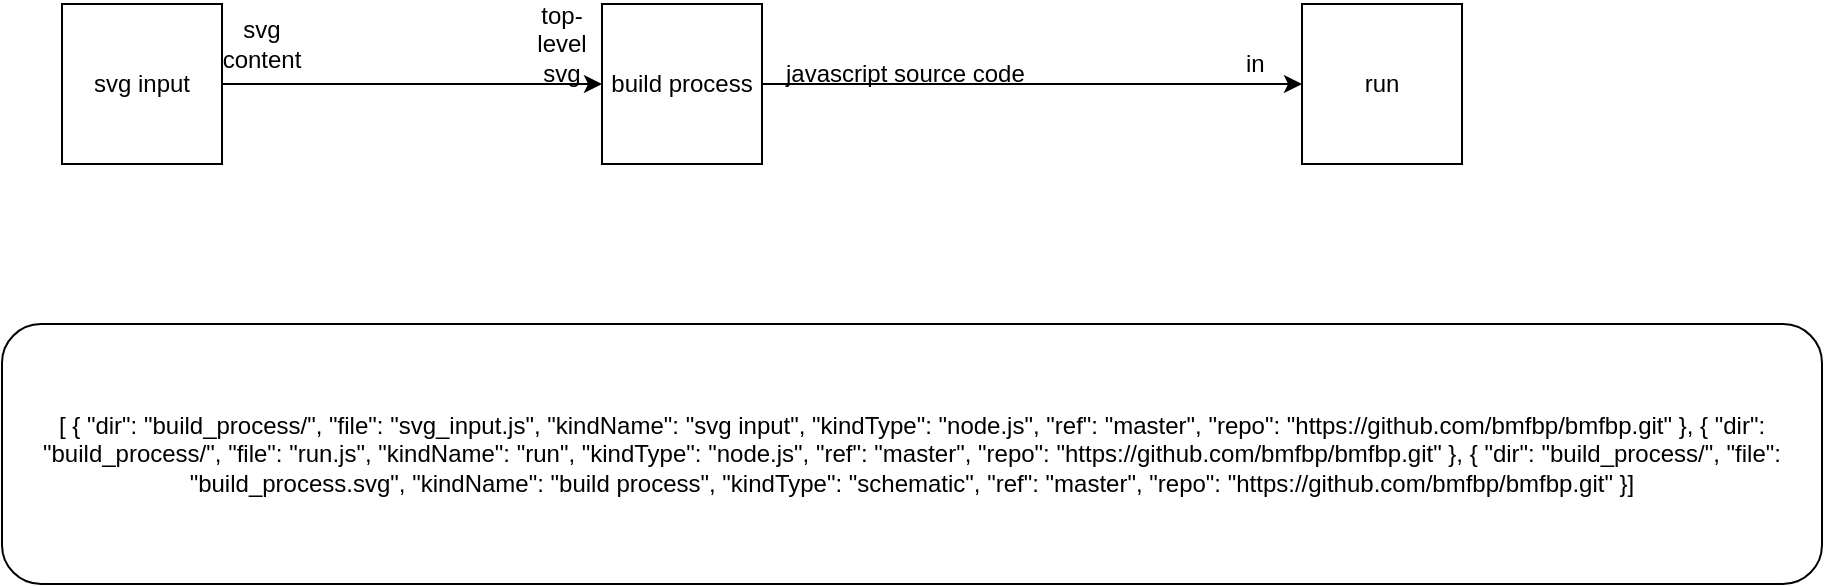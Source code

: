 <mxfile version="10.7.0" type="device"><diagram id="_8LKYRxlhu6E4dzUekQo" name="ide.svg"><mxGraphModel dx="1558" dy="744" grid="1" gridSize="10" guides="1" tooltips="1" connect="1" arrows="1" fold="1" page="1" pageScale="1" pageWidth="850" pageHeight="1100" math="0" shadow="0"><root><mxCell id="Kb7GH131GspXSP8JJ4kg-0"/><mxCell id="Kb7GH131GspXSP8JJ4kg-1" parent="Kb7GH131GspXSP8JJ4kg-0"/><mxCell id="Kb7GH131GspXSP8JJ4kg-4" style="edgeStyle=orthogonalEdgeStyle;rounded=0;orthogonalLoop=1;jettySize=auto;html=1;exitX=1;exitY=0.5;exitDx=0;exitDy=0;entryX=0;entryY=0.5;entryDx=0;entryDy=0;" parent="Kb7GH131GspXSP8JJ4kg-1" source="Kb7GH131GspXSP8JJ4kg-2" target="Kb7GH131GspXSP8JJ4kg-3" edge="1"><mxGeometry relative="1" as="geometry"/></mxCell><mxCell id="Kb7GH131GspXSP8JJ4kg-2" value="svg input" style="whiteSpace=wrap;html=1;aspect=fixed;" parent="Kb7GH131GspXSP8JJ4kg-1" vertex="1"><mxGeometry x="140" y="260" width="80" height="80" as="geometry"/></mxCell><mxCell id="9nbzGZ3FQnX0LbNgxsFU-0" style="edgeStyle=orthogonalEdgeStyle;rounded=0;orthogonalLoop=1;jettySize=auto;html=1;exitX=1;exitY=0.5;exitDx=0;exitDy=0;entryX=0;entryY=0.5;entryDx=0;entryDy=0;" edge="1" parent="Kb7GH131GspXSP8JJ4kg-1" source="Kb7GH131GspXSP8JJ4kg-3" target="9nbzGZ3FQnX0LbNgxsFU-2"><mxGeometry relative="1" as="geometry"><mxPoint x="800" y="300" as="targetPoint"/></mxGeometry></mxCell><mxCell id="Kb7GH131GspXSP8JJ4kg-3" value="build process&lt;br&gt;" style="whiteSpace=wrap;html=1;aspect=fixed;" parent="Kb7GH131GspXSP8JJ4kg-1" vertex="1"><mxGeometry x="410" y="260" width="80" height="80" as="geometry"/></mxCell><mxCell id="9SGQrGP4qnssbw8P-Mdl-0" value="top-level svg" style="text;html=1;strokeColor=none;fillColor=none;align=center;verticalAlign=middle;whiteSpace=wrap;rounded=0;" parent="Kb7GH131GspXSP8JJ4kg-1" vertex="1"><mxGeometry x="370" y="270" width="40" height="20" as="geometry"/></mxCell><mxCell id="9SGQrGP4qnssbw8P-Mdl-2" value="svg content" style="text;html=1;strokeColor=none;fillColor=none;align=center;verticalAlign=middle;whiteSpace=wrap;rounded=0;" parent="Kb7GH131GspXSP8JJ4kg-1" vertex="1"><mxGeometry x="220" y="270" width="40" height="20" as="geometry"/></mxCell><mxCell id="ig95CYIIgckU3aTAkEBV-0" value="&lt;span&gt;[ { &quot;dir&quot;: &quot;build_process/&quot;, &quot;file&quot;: &quot;svg_input.js&quot;, &quot;kindName&quot;: &quot;svg input&quot;, &quot;kindType&quot;: &quot;node.js&quot;, &quot;ref&quot;: &quot;master&quot;, &quot;repo&quot;: &quot;https://github.com/bmfbp/bmfbp.git&quot; }, { &quot;dir&quot;: &quot;build_process/&quot;, &quot;file&quot;: &quot;run.js&quot;, &quot;kindName&quot;: &quot;run&quot;, &quot;kindType&quot;: &quot;node.js&quot;, &quot;ref&quot;: &quot;master&quot;, &quot;repo&quot;: &quot;https://github.com/bmfbp/bmfbp.git&quot; }, { &quot;dir&quot;: &quot;build_process/&quot;, &quot;file&quot;: &quot;build_process.svg&quot;, &quot;kindName&quot;: &quot;build process&quot;, &quot;kindType&quot;: &quot;schematic&quot;, &quot;ref&quot;: &quot;master&quot;, &quot;repo&quot;: &quot;https://github.com/bmfbp/bmfbp.git&quot; }]&lt;/span&gt;" style="rounded=1;whiteSpace=wrap;html=1;" parent="Kb7GH131GspXSP8JJ4kg-1" vertex="1"><mxGeometry x="110" y="420" width="910" height="130" as="geometry"/></mxCell><mxCell id="9nbzGZ3FQnX0LbNgxsFU-1" value="&lt;span&gt;javascript source code&lt;/span&gt;" style="text;html=1;resizable=0;points=[];autosize=1;align=left;verticalAlign=top;spacingTop=-4;" vertex="1" parent="Kb7GH131GspXSP8JJ4kg-1"><mxGeometry x="500" y="285" width="130" height="10" as="geometry"/></mxCell><mxCell id="9nbzGZ3FQnX0LbNgxsFU-2" value="run" style="whiteSpace=wrap;html=1;aspect=fixed;" vertex="1" parent="Kb7GH131GspXSP8JJ4kg-1"><mxGeometry x="760" y="260" width="80" height="80" as="geometry"/></mxCell><mxCell id="9nbzGZ3FQnX0LbNgxsFU-5" value="in" style="text;html=1;resizable=0;points=[];autosize=1;align=left;verticalAlign=top;spacingTop=-4;" vertex="1" parent="Kb7GH131GspXSP8JJ4kg-1"><mxGeometry x="730" y="280" width="20" height="10" as="geometry"/></mxCell></root></mxGraphModel></diagram><diagram id="EgNYqzuTcw7OJFfAItKX" name="build_process.svg"><mxGraphModel dx="2683" dy="1975" grid="1" gridSize="10" guides="1" tooltips="1" connect="1" arrows="1" fold="1" page="1" pageScale="1" pageWidth="850" pageHeight="1100" math="0" shadow="0"><root><mxCell id="xJuqFuyVqHATi1XadsaZ-0"/><mxCell id="xJuqFuyVqHATi1XadsaZ-1" parent="xJuqFuyVqHATi1XadsaZ-0"/><mxCell id="IqeeWHLlFUm01Fr_AHD5-0" style="edgeStyle=orthogonalEdgeStyle;rounded=0;orthogonalLoop=1;jettySize=auto;html=1;exitX=1;exitY=0.5;exitDx=0;exitDy=0;entryX=0;entryY=0.5;entryDx=0;entryDy=0;" parent="xJuqFuyVqHATi1XadsaZ-1" source="IqeeWHLlFUm01Fr_AHD5-2" target="2m_0ouHBQLfACfNkquUl-4" edge="1"><mxGeometry relative="1" as="geometry"><mxPoint x="500" y="400" as="targetPoint"/><Array as="points"><mxPoint x="470" y="400"/><mxPoint x="470" y="210"/></Array></mxGeometry></mxCell><mxCell id="2m_0ouHBQLfACfNkquUl-15" style="edgeStyle=orthogonalEdgeStyle;rounded=0;orthogonalLoop=1;jettySize=auto;html=1;exitX=0.5;exitY=1;exitDx=0;exitDy=0;entryX=0.25;entryY=1;entryDx=0;entryDy=0;" parent="xJuqFuyVqHATi1XadsaZ-1" source="IqeeWHLlFUm01Fr_AHD5-2" target="2m_0ouHBQLfACfNkquUl-5" edge="1"><mxGeometry relative="1" as="geometry"><Array as="points"><mxPoint x="230" y="490"/><mxPoint x="-200" y="490"/></Array></mxGeometry></mxCell><mxCell id="FOCO8xxoUEzxnK1y53kc-1" style="edgeStyle=orthogonalEdgeStyle;rounded=0;orthogonalLoop=1;jettySize=auto;html=1;exitX=0.5;exitY=1;exitDx=0;exitDy=0;" parent="xJuqFuyVqHATi1XadsaZ-1" source="IqeeWHLlFUm01Fr_AHD5-2" target="FOCO8xxoUEzxnK1y53kc-0" edge="1"><mxGeometry relative="1" as="geometry"/></mxCell><mxCell id="IqeeWHLlFUm01Fr_AHD5-2" value="json object stacker" style="whiteSpace=wrap;html=1;aspect=fixed;" parent="xJuqFuyVqHATi1XadsaZ-1" vertex="1"><mxGeometry x="190" y="360" width="80" height="80" as="geometry"/></mxCell><mxCell id="IqeeWHLlFUm01Fr_AHD5-3" value="push object" style="text;html=1;strokeColor=none;fillColor=none;align=center;verticalAlign=middle;whiteSpace=wrap;rounded=0;" parent="xJuqFuyVqHATi1XadsaZ-1" vertex="1"><mxGeometry x="180" y="320" width="40" height="20" as="geometry"/></mxCell><mxCell id="IqeeWHLlFUm01Fr_AHD5-4" value="get a part" style="text;html=1;strokeColor=none;fillColor=none;align=center;verticalAlign=middle;whiteSpace=wrap;rounded=0;" parent="xJuqFuyVqHATi1XadsaZ-1" vertex="1"><mxGeometry x="150" y="410" width="40" height="20" as="geometry"/></mxCell><mxCell id="IqeeWHLlFUm01Fr_AHD5-6" value="part metadata" style="text;html=1;strokeColor=none;fillColor=none;align=center;verticalAlign=middle;whiteSpace=wrap;rounded=0;" parent="xJuqFuyVqHATi1XadsaZ-1" vertex="1"><mxGeometry x="230" y="450" width="40" height="20" as="geometry"/></mxCell><mxCell id="IqeeWHLlFUm01Fr_AHD5-7" value="no more" style="text;html=1;strokeColor=none;fillColor=none;align=center;verticalAlign=middle;whiteSpace=wrap;rounded=0;" parent="xJuqFuyVqHATi1XadsaZ-1" vertex="1"><mxGeometry x="270" y="370" width="40" height="20" as="geometry"/></mxCell><mxCell id="Oaka-RhZ8QlJnaeQsG-6-1" style="edgeStyle=orthogonalEdgeStyle;rounded=0;orthogonalLoop=1;jettySize=auto;html=1;exitX=0.5;exitY=1;exitDx=0;exitDy=0;" parent="xJuqFuyVqHATi1XadsaZ-1" source="scj_Gb9RhXt0f-VWzdgz-0" target="IqeeWHLlFUm01Fr_AHD5-2" edge="1"><mxGeometry relative="1" as="geometry"><mxPoint x="220" y="180" as="targetPoint"/></mxGeometry></mxCell><mxCell id="Oaka-RhZ8QlJnaeQsG-6-2" style="edgeStyle=orthogonalEdgeStyle;rounded=0;orthogonalLoop=1;jettySize=auto;html=1;exitX=1;exitY=0.5;exitDx=0;exitDy=0;entryX=0.5;entryY=0;entryDx=0;entryDy=0;" parent="xJuqFuyVqHATi1XadsaZ-1" source="scj_Gb9RhXt0f-VWzdgz-0" target="2m_0ouHBQLfACfNkquUl-4" edge="1"><mxGeometry relative="1" as="geometry"><mxPoint x="400" y="80" as="targetPoint"/></mxGeometry></mxCell><mxCell id="scj_Gb9RhXt0f-VWzdgz-0" value="&lt;span&gt;compile composite&lt;/span&gt;" style="whiteSpace=wrap;html=1;aspect=fixed;" parent="xJuqFuyVqHATi1XadsaZ-1" vertex="1"><mxGeometry x="190" y="40" width="80" height="80" as="geometry"/></mxCell><mxCell id="Oaka-RhZ8QlJnaeQsG-6-3" value="svg" style="text;html=1;strokeColor=none;fillColor=none;align=center;verticalAlign=middle;whiteSpace=wrap;rounded=0;" parent="xJuqFuyVqHATi1XadsaZ-1" vertex="1"><mxGeometry x="140" y="50" width="40" height="20" as="geometry"/></mxCell><mxCell id="2m_0ouHBQLfACfNkquUl-0" value="&lt;span&gt;graph as json&lt;/span&gt;" style="text;html=1;resizable=0;points=[];autosize=1;align=left;verticalAlign=top;spacingTop=-4;" parent="xJuqFuyVqHATi1XadsaZ-1" vertex="1"><mxGeometry x="270" y="60" width="90" height="10" as="geometry"/></mxCell><mxCell id="2m_0ouHBQLfACfNkquUl-1" value="&lt;span&gt;parts as json objects&lt;/span&gt;" style="text;html=1;resizable=0;points=[];autosize=1;align=left;verticalAlign=top;spacingTop=-4;" parent="xJuqFuyVqHATi1XadsaZ-1" vertex="1"><mxGeometry x="220" y="130" width="120" height="10" as="geometry"/></mxCell><mxCell id="FOCO8xxoUEzxnK1y53kc-23" style="edgeStyle=orthogonalEdgeStyle;rounded=0;orthogonalLoop=1;jettySize=auto;html=1;exitX=1;exitY=0.5;exitDx=0;exitDy=0;entryX=0;entryY=0.5;entryDx=0;entryDy=0;" parent="xJuqFuyVqHATi1XadsaZ-1" source="2m_0ouHBQLfACfNkquUl-4" target="FOCO8xxoUEzxnK1y53kc-25" edge="1"><mxGeometry relative="1" as="geometry"><mxPoint x="940" y="210" as="targetPoint"/></mxGeometry></mxCell><mxCell id="FOCO8xxoUEzxnK1y53kc-29" style="edgeStyle=orthogonalEdgeStyle;rounded=0;orthogonalLoop=1;jettySize=auto;html=1;exitX=1;exitY=0.5;exitDx=0;exitDy=0;entryX=0;entryY=0.5;entryDx=0;entryDy=0;" parent="xJuqFuyVqHATi1XadsaZ-1" source="2m_0ouHBQLfACfNkquUl-4" target="FOCO8xxoUEzxnK1y53kc-28" edge="1"><mxGeometry relative="1" as="geometry"/></mxCell><mxCell id="2m_0ouHBQLfACfNkquUl-4" value="&lt;span&gt;collector&lt;/span&gt;" style="whiteSpace=wrap;html=1;aspect=fixed;" parent="xJuqFuyVqHATi1XadsaZ-1" vertex="1"><mxGeometry x="660" y="170" width="80" height="80" as="geometry"/></mxCell><mxCell id="2m_0ouHBQLfACfNkquUl-13" style="edgeStyle=orthogonalEdgeStyle;rounded=0;orthogonalLoop=1;jettySize=auto;html=1;exitX=0.75;exitY=1;exitDx=0;exitDy=0;entryX=0;entryY=0.5;entryDx=0;entryDy=0;" parent="xJuqFuyVqHATi1XadsaZ-1" source="2m_0ouHBQLfACfNkquUl-5" target="IqeeWHLlFUm01Fr_AHD5-2" edge="1"><mxGeometry relative="1" as="geometry"/></mxCell><mxCell id="2m_0ouHBQLfACfNkquUl-5" value="&lt;span&gt;iterator&lt;/span&gt;" style="whiteSpace=wrap;html=1;aspect=fixed;" parent="xJuqFuyVqHATi1XadsaZ-1" vertex="1"><mxGeometry x="-220" y="170" width="80" height="80" as="geometry"/></mxCell><mxCell id="2m_0ouHBQLfACfNkquUl-7" style="edgeStyle=orthogonalEdgeStyle;rounded=0;orthogonalLoop=1;jettySize=auto;html=1;exitX=1;exitY=0.5;exitDx=0;exitDy=0;entryX=1;entryY=0.5;entryDx=0;entryDy=0;" parent="xJuqFuyVqHATi1XadsaZ-1" source="IqeeWHLlFUm01Fr_AHD5-2" target="2m_0ouHBQLfACfNkquUl-5" edge="1"><mxGeometry relative="1" as="geometry"><mxPoint x="670" y="220" as="targetPoint"/><mxPoint x="280" y="410" as="sourcePoint"/><Array as="points"><mxPoint x="470" y="400"/><mxPoint x="470" y="210"/></Array></mxGeometry></mxCell><mxCell id="2m_0ouHBQLfACfNkquUl-8" value="done" style="text;html=1;strokeColor=none;fillColor=none;align=center;verticalAlign=middle;whiteSpace=wrap;rounded=0;" parent="xJuqFuyVqHATi1XadsaZ-1" vertex="1"><mxGeometry x="620" y="180" width="40" height="20" as="geometry"/></mxCell><mxCell id="2m_0ouHBQLfACfNkquUl-12" value="done" style="text;html=1;strokeColor=none;fillColor=none;align=center;verticalAlign=middle;whiteSpace=wrap;rounded=0;" parent="xJuqFuyVqHATi1XadsaZ-1" vertex="1"><mxGeometry x="-130" y="220" width="40" height="20" as="geometry"/></mxCell><mxCell id="2m_0ouHBQLfACfNkquUl-14" value="get a part" style="text;html=1;strokeColor=none;fillColor=none;align=center;verticalAlign=middle;whiteSpace=wrap;rounded=0;" parent="xJuqFuyVqHATi1XadsaZ-1" vertex="1"><mxGeometry x="-160" y="270" width="40" height="20" as="geometry"/></mxCell><mxCell id="2m_0ouHBQLfACfNkquUl-16" value="continue" style="text;html=1;strokeColor=none;fillColor=none;align=center;verticalAlign=middle;whiteSpace=wrap;rounded=0;" parent="xJuqFuyVqHATi1XadsaZ-1" vertex="1"><mxGeometry x="-250" y="260" width="40" height="20" as="geometry"/></mxCell><mxCell id="FOCO8xxoUEzxnK1y53kc-4" style="edgeStyle=orthogonalEdgeStyle;rounded=0;orthogonalLoop=1;jettySize=auto;html=1;exitX=0;exitY=0.5;exitDx=0;exitDy=0;" parent="xJuqFuyVqHATi1XadsaZ-1" source="FOCO8xxoUEzxnK1y53kc-0" target="FOCO8xxoUEzxnK1y53kc-3" edge="1"><mxGeometry relative="1" as="geometry"/></mxCell><mxCell id="FOCO8xxoUEzxnK1y53kc-18" style="edgeStyle=orthogonalEdgeStyle;rounded=0;orthogonalLoop=1;jettySize=auto;html=1;exitX=0.5;exitY=1;exitDx=0;exitDy=0;" parent="xJuqFuyVqHATi1XadsaZ-1" source="FOCO8xxoUEzxnK1y53kc-0" target="2m_0ouHBQLfACfNkquUl-4" edge="1"><mxGeometry relative="1" as="geometry"><mxPoint x="680" y="570" as="targetPoint"/><Array as="points"><mxPoint x="230" y="730"/><mxPoint x="680" y="730"/></Array></mxGeometry></mxCell><mxCell id="FOCO8xxoUEzxnK1y53kc-0" value="&lt;span&gt;determine kindType&lt;/span&gt;" style="whiteSpace=wrap;html=1;aspect=fixed;" parent="xJuqFuyVqHATi1XadsaZ-1" vertex="1"><mxGeometry x="190" y="600" width="80" height="80" as="geometry"/></mxCell><mxCell id="FOCO8xxoUEzxnK1y53kc-2" value="part metadata" style="text;html=1;strokeColor=none;fillColor=none;align=center;verticalAlign=middle;whiteSpace=wrap;rounded=0;" parent="xJuqFuyVqHATi1XadsaZ-1" vertex="1"><mxGeometry x="240" y="570" width="40" height="20" as="geometry"/></mxCell><mxCell id="FOCO8xxoUEzxnK1y53kc-7" style="edgeStyle=orthogonalEdgeStyle;rounded=0;orthogonalLoop=1;jettySize=auto;html=1;exitX=0.5;exitY=0;exitDx=0;exitDy=0;entryX=0;entryY=0.5;entryDx=0;entryDy=0;" parent="xJuqFuyVqHATi1XadsaZ-1" source="FOCO8xxoUEzxnK1y53kc-3" target="scj_Gb9RhXt0f-VWzdgz-0" edge="1"><mxGeometry relative="1" as="geometry"><Array as="points"><mxPoint x="-425" y="-40"/><mxPoint x="130" y="-40"/><mxPoint x="130" y="80"/></Array></mxGeometry></mxCell><mxCell id="FOCO8xxoUEzxnK1y53kc-3" value="&lt;span&gt;fetch svg via git&lt;/span&gt;" style="whiteSpace=wrap;html=1;aspect=fixed;" parent="xJuqFuyVqHATi1XadsaZ-1" vertex="1"><mxGeometry x="-465" y="220" width="80" height="80" as="geometry"/></mxCell><mxCell id="FOCO8xxoUEzxnK1y53kc-5" value="schematic" style="text;html=1;strokeColor=none;fillColor=none;align=center;verticalAlign=middle;whiteSpace=wrap;rounded=0;" parent="xJuqFuyVqHATi1XadsaZ-1" vertex="1"><mxGeometry x="140" y="620" width="40" height="20" as="geometry"/></mxCell><mxCell id="FOCO8xxoUEzxnK1y53kc-6" value="part metadata" style="text;html=1;strokeColor=none;fillColor=none;align=center;verticalAlign=middle;whiteSpace=wrap;rounded=0;" parent="xJuqFuyVqHATi1XadsaZ-1" vertex="1"><mxGeometry x="-470" y="310" width="40" height="20" as="geometry"/></mxCell><mxCell id="FOCO8xxoUEzxnK1y53kc-11" style="edgeStyle=orthogonalEdgeStyle;rounded=0;orthogonalLoop=1;jettySize=auto;html=1;exitX=1;exitY=0.5;exitDx=0;exitDy=0;" parent="xJuqFuyVqHATi1XadsaZ-1" source="FOCO8xxoUEzxnK1y53kc-8" edge="1"><mxGeometry relative="1" as="geometry"><mxPoint x="190" y="80" as="targetPoint"/><Array as="points"><mxPoint x="-230" y="80"/><mxPoint x="-230" y="80"/></Array></mxGeometry></mxCell><mxCell id="uwH5tHc2NoZjA4U0WlBY-0" style="edgeStyle=orthogonalEdgeStyle;rounded=0;orthogonalLoop=1;jettySize=auto;html=1;exitX=1;exitY=0.5;exitDx=0;exitDy=0;entryX=0.5;entryY=0;entryDx=0;entryDy=0;" parent="xJuqFuyVqHATi1XadsaZ-1" source="FOCO8xxoUEzxnK1y53kc-8" target="2m_0ouHBQLfACfNkquUl-5" edge="1"><mxGeometry relative="1" as="geometry"/></mxCell><mxCell id="FOCO8xxoUEzxnK1y53kc-8" value="top-level svg" style="ellipse;whiteSpace=wrap;html=1;aspect=fixed;" parent="xJuqFuyVqHATi1XadsaZ-1" vertex="1"><mxGeometry x="-370" y="40" width="80" height="80" as="geometry"/></mxCell><mxCell id="FOCO8xxoUEzxnK1y53kc-12" value="svg" style="text;html=1;strokeColor=none;fillColor=none;align=center;verticalAlign=middle;whiteSpace=wrap;rounded=0;" parent="xJuqFuyVqHATi1XadsaZ-1" vertex="1"><mxGeometry x="-425" y="190" width="40" height="20" as="geometry"/></mxCell><mxCell id="FOCO8xxoUEzxnK1y53kc-14" value="metadata" style="text;html=1;strokeColor=none;fillColor=none;align=center;verticalAlign=middle;whiteSpace=wrap;rounded=0;" parent="xJuqFuyVqHATi1XadsaZ-1" vertex="1"><mxGeometry x="230" y="690" width="40" height="20" as="geometry"/></mxCell><mxCell id="FOCO8xxoUEzxnK1y53kc-15" value="&lt;span&gt;composite&lt;/span&gt;" style="text;html=1;resizable=0;points=[];autosize=1;align=left;verticalAlign=top;spacingTop=-4;" parent="xJuqFuyVqHATi1XadsaZ-1" vertex="1"><mxGeometry x="705" y="145" width="70" height="10" as="geometry"/></mxCell><mxCell id="FOCO8xxoUEzxnK1y53kc-22" value="metadata" style="text;html=1;resizable=0;points=[];autosize=1;align=left;verticalAlign=top;spacingTop=-4;" parent="xJuqFuyVqHATi1XadsaZ-1" vertex="1"><mxGeometry x="615" y="255" width="70" height="10" as="geometry"/></mxCell><mxCell id="FOCO8xxoUEzxnK1y53kc-24" value="&lt;span&gt;intermediate code&lt;/span&gt;" style="text;html=1;resizable=0;points=[];autosize=1;align=left;verticalAlign=top;spacingTop=-4;" parent="xJuqFuyVqHATi1XadsaZ-1" vertex="1"><mxGeometry x="740" y="195" width="110" height="10" as="geometry"/></mxCell><mxCell id="FOCO8xxoUEzxnK1y53kc-26" style="edgeStyle=orthogonalEdgeStyle;rounded=0;orthogonalLoop=1;jettySize=auto;html=1;exitX=1;exitY=0.5;exitDx=0;exitDy=0;entryX=0;entryY=0.5;entryDx=0;entryDy=0;" parent="xJuqFuyVqHATi1XadsaZ-1" source="FOCO8xxoUEzxnK1y53kc-25" target="FOCO8xxoUEzxnK1y53kc-40" edge="1"><mxGeometry relative="1" as="geometry"><mxPoint x="1210" y="210" as="targetPoint"/></mxGeometry></mxCell><mxCell id="FOCO8xxoUEzxnK1y53kc-25" value="&lt;span&gt;javascript builder&lt;/span&gt;" style="whiteSpace=wrap;html=1;aspect=fixed;" parent="xJuqFuyVqHATi1XadsaZ-1" vertex="1"><mxGeometry x="970" y="170" width="80" height="80" as="geometry"/></mxCell><mxCell id="FOCO8xxoUEzxnK1y53kc-27" value="&lt;span&gt;javascript source code&lt;/span&gt;" style="text;html=1;resizable=0;points=[];autosize=1;align=left;verticalAlign=top;spacingTop=-4;" parent="xJuqFuyVqHATi1XadsaZ-1" vertex="1"><mxGeometry x="1050" y="195" width="130" height="10" as="geometry"/></mxCell><mxCell id="FOCO8xxoUEzxnK1y53kc-30" style="edgeStyle=orthogonalEdgeStyle;rounded=0;orthogonalLoop=1;jettySize=auto;html=1;exitX=1;exitY=0.5;exitDx=0;exitDy=0;entryX=0;entryY=0.5;entryDx=0;entryDy=0;" parent="xJuqFuyVqHATi1XadsaZ-1" source="FOCO8xxoUEzxnK1y53kc-28" target="FOCO8xxoUEzxnK1y53kc-43" edge="1"><mxGeometry relative="1" as="geometry"><mxPoint x="1210" y="340" as="targetPoint"/></mxGeometry></mxCell><mxCell id="FOCO8xxoUEzxnK1y53kc-28" value="&lt;span&gt;common lisp builder&lt;/span&gt;" style="whiteSpace=wrap;html=1;aspect=fixed;" parent="xJuqFuyVqHATi1XadsaZ-1" vertex="1"><mxGeometry x="970" y="300" width="80" height="80" as="geometry"/></mxCell><mxCell id="FOCO8xxoUEzxnK1y53kc-32" value="&lt;span&gt;intermediate code&lt;/span&gt;" style="text;html=1;resizable=0;points=[];autosize=1;align=left;verticalAlign=top;spacingTop=-4;" parent="xJuqFuyVqHATi1XadsaZ-1" vertex="1"><mxGeometry x="860" y="195" width="110" height="10" as="geometry"/></mxCell><mxCell id="FOCO8xxoUEzxnK1y53kc-34" value="&lt;span&gt;intermediate code&lt;/span&gt;" style="text;html=1;resizable=0;points=[];autosize=1;align=left;verticalAlign=top;spacingTop=-4;" parent="xJuqFuyVqHATi1XadsaZ-1" vertex="1"><mxGeometry x="860" y="340" width="110" height="10" as="geometry"/></mxCell><mxCell id="FOCO8xxoUEzxnK1y53kc-35" value="&lt;span&gt;common lisp source code&lt;/span&gt;" style="text;html=1;resizable=0;points=[];autosize=1;align=left;verticalAlign=top;spacingTop=-4;" parent="xJuqFuyVqHATi1XadsaZ-1" vertex="1"><mxGeometry x="1050" y="350" width="150" height="10" as="geometry"/></mxCell><mxCell id="FOCO8xxoUEzxnK1y53kc-40" value="javascript source code" style="ellipse;whiteSpace=wrap;html=1;aspect=fixed;" parent="xJuqFuyVqHATi1XadsaZ-1" vertex="1"><mxGeometry x="1230" y="170" width="80" height="80" as="geometry"/></mxCell><mxCell id="FOCO8xxoUEzxnK1y53kc-43" value="common lisp source code" style="ellipse;whiteSpace=wrap;html=1;aspect=fixed;" parent="xJuqFuyVqHATi1XadsaZ-1" vertex="1"><mxGeometry x="1235" y="300" width="80" height="80" as="geometry"/></mxCell><mxCell id="uwH5tHc2NoZjA4U0WlBY-1" value="&lt;span&gt;start&lt;/span&gt;" style="text;html=1;resizable=0;points=[];autosize=1;align=left;verticalAlign=top;spacingTop=-4;" parent="xJuqFuyVqHATi1XadsaZ-1" vertex="1"><mxGeometry x="-170" y="150" width="40" height="10" as="geometry"/></mxCell><mxCell id="uwH5tHc2NoZjA4U0WlBY-3" value="Hash table as JSON" style="shape=callout;whiteSpace=wrap;html=1;perimeter=calloutPerimeter;position2=0.48;size=88;position=0.47;" parent="xJuqFuyVqHATi1XadsaZ-1" vertex="1"><mxGeometry x="730" y="40" width="140" height="150" as="geometry"/></mxCell><mxCell id="0lH9MhOXoysDgnnScmq2-1" value="&lt;span&gt;[ { &quot;dir&quot;: &quot;build_process/&quot;, &quot;file&quot;: &quot;fetch_svg_via_git.js&quot;, &quot;kindName&quot;: &quot;fetch svg via git&quot;, &quot;kindType&quot;: &quot;node.js&quot;, &quot;ref&quot;: &quot;master&quot;, &quot;repo&quot;: &quot;https://github.com/bmfbp/bmfbp.git&quot; }, { &quot;dir&quot;: &quot;build_process/&quot;, &quot;file&quot;: &quot;iterator.js&quot;, &quot;kindName&quot;: &quot;iterator&quot;, &quot;kindType&quot;: &quot;node.js&quot;, &quot;ref&quot;: &quot;master&quot;, &quot;repo&quot;: &quot;https://github.com/bmfbp/bmfbp.git&quot; }, { &quot;dir&quot;: &quot;build_process/&quot;, &quot;file&quot;: &quot;compile_composite.svg&quot;, &quot;kindName&quot;: &quot;compile composite&quot;, &quot;kindType&quot;: &quot;schematic&quot;, &quot;ref&quot;: &quot;master&quot;, &quot;repo&quot;: &quot;https://github.com/bmfbp/bmfbp.git&quot; }, { &quot;dir&quot;: &quot;build_process/&quot;, &quot;file&quot;: &quot;json_object_stacker.js&quot;, &quot;kindName&quot;: &quot;json object stacker&quot;, &quot;kindType&quot;: &quot;node.js&quot;, &quot;ref&quot;: &quot;master&quot;, &quot;repo&quot;: &quot;https://github.com/bmfbp/bmfbp.git&quot; }, { &quot;dir&quot;: &quot;build_process/&quot;, &quot;file&quot;: &quot;determine_kind_type.js&quot;, &quot;kindName&quot;: &quot;determine kindType&quot;, &quot;kindType&quot;: &quot;node.js&quot;, &quot;ref&quot;: &quot;master&quot;, &quot;repo&quot;: &quot;https://github.com/bmfbp/bmfbp.git&quot; }, { &quot;dir&quot;: &quot;build_process/&quot;, &quot;file&quot;: &quot;collector.js&quot;, &quot;kindName&quot;: &quot;collector&quot;, &quot;kindType&quot;: &quot;node.js&quot;, &quot;ref&quot;: &quot;master&quot;, &quot;repo&quot;: &quot;https://github.com/bmfbp/bmfbp.git&quot; }, { &quot;dir&quot;: &quot;build_process/&quot;, &quot;file&quot;: &quot;javascript_builder.js&quot;, &quot;kindName&quot;: &quot;javascript builder&quot;, &quot;kindType&quot;: &quot;node.js&quot;, &quot;ref&quot;: &quot;master&quot;, &quot;repo&quot;: &quot;https://github.com/bmfbp/bmfbp.git&quot; }]&lt;/span&gt;" style="rounded=1;whiteSpace=wrap;html=1;" parent="xJuqFuyVqHATi1XadsaZ-1" vertex="1"><mxGeometry x="-360" y="810" width="960" height="270" as="geometry"/></mxCell></root></mxGraphModel></diagram><diagram id="ZmnYccd6Fi444IN-hBk1" name="compile_composite.svg"><mxGraphModel dx="2408" dy="1844" grid="1" gridSize="10" guides="1" tooltips="1" connect="1" arrows="1" fold="1" page="1" pageScale="1" pageWidth="850" pageHeight="1100" math="0" shadow="0"><root><mxCell id="tZO2KaxRpZfQnhcGWpab-0"/><mxCell id="tZO2KaxRpZfQnhcGWpab-1" parent="tZO2KaxRpZfQnhcGWpab-0"/><mxCell id="tZO2KaxRpZfQnhcGWpab-20" style="edgeStyle=orthogonalEdgeStyle;rounded=0;orthogonalLoop=1;jettySize=auto;html=1;exitX=1;exitY=0.5;exitDx=0;exitDy=0;entryX=0;entryY=0.5;entryDx=0;entryDy=0;" parent="tZO2KaxRpZfQnhcGWpab-1" source="tZO2KaxRpZfQnhcGWpab-17" target="tZO2KaxRpZfQnhcGWpab-27" edge="1"><mxGeometry relative="1" as="geometry"><mxPoint x="-80" y="110" as="targetPoint"/></mxGeometry></mxCell><mxCell id="tZO2KaxRpZfQnhcGWpab-21" style="edgeStyle=orthogonalEdgeStyle;rounded=0;orthogonalLoop=1;jettySize=auto;html=1;exitX=0.5;exitY=1;exitDx=0;exitDy=0;entryX=0.5;entryY=0;entryDx=0;entryDy=0;" parent="tZO2KaxRpZfQnhcGWpab-1" source="tZO2KaxRpZfQnhcGWpab-17" target="tZO2KaxRpZfQnhcGWpab-42" edge="1"><mxGeometry relative="1" as="geometry"><mxPoint x="130" y="210" as="targetPoint"/></mxGeometry></mxCell><mxCell id="tZO2KaxRpZfQnhcGWpab-17" value="split diagram" style="whiteSpace=wrap;html=1;aspect=fixed;" parent="tZO2KaxRpZfQnhcGWpab-1" vertex="1"><mxGeometry x="-120" y="-50" width="80" height="80" as="geometry"/></mxCell><mxCell id="tZO2KaxRpZfQnhcGWpab-18" value="" style="endArrow=classic;html=1;entryX=0;entryY=0.5;entryDx=0;entryDy=0;exitX=1;exitY=0.5;exitDx=0;exitDy=0;" parent="tZO2KaxRpZfQnhcGWpab-1" source="tZO2KaxRpZfQnhcGWpab-32" target="tZO2KaxRpZfQnhcGWpab-17" edge="1"><mxGeometry width="50" height="50" relative="1" as="geometry"><mxPoint x="-290" y="-10" as="sourcePoint"/><mxPoint x="-250" y="-30" as="targetPoint"/></mxGeometry></mxCell><mxCell id="tZO2KaxRpZfQnhcGWpab-19" value="svg content" style="text;html=1;strokeColor=none;fillColor=none;align=center;verticalAlign=middle;whiteSpace=wrap;rounded=0;" parent="tZO2KaxRpZfQnhcGWpab-1" vertex="1"><mxGeometry x="-170" y="-40" width="40" height="20" as="geometry"/></mxCell><mxCell id="tZO2KaxRpZfQnhcGWpab-22" value="metadata as json array" style="text;html=1;strokeColor=none;fillColor=none;align=center;verticalAlign=middle;whiteSpace=wrap;rounded=0;" parent="tZO2KaxRpZfQnhcGWpab-1" vertex="1"><mxGeometry x="-130" y="40" width="40" height="20" as="geometry"/></mxCell><mxCell id="tZO2KaxRpZfQnhcGWpab-23" value="diagram" style="text;html=1;strokeColor=none;fillColor=none;align=center;verticalAlign=middle;whiteSpace=wrap;rounded=0;" parent="tZO2KaxRpZfQnhcGWpab-1" vertex="1"><mxGeometry x="-30" y="-30" width="40" height="20" as="geometry"/></mxCell><mxCell id="-EaLh4UuJmOp-1S8x95P-4" style="edgeStyle=orthogonalEdgeStyle;rounded=0;orthogonalLoop=1;jettySize=auto;html=1;exitX=1;exitY=0.5;exitDx=0;exitDy=0;entryX=0;entryY=0.5;entryDx=0;entryDy=0;" parent="tZO2KaxRpZfQnhcGWpab-1" source="tZO2KaxRpZfQnhcGWpab-27" target="-EaLh4UuJmOp-1S8x95P-7" edge="1"><mxGeometry relative="1" as="geometry"><mxPoint x="330" y="-10" as="targetPoint"/></mxGeometry></mxCell><mxCell id="tZO2KaxRpZfQnhcGWpab-27" value="compile one diagram" style="whiteSpace=wrap;html=1;aspect=fixed;" parent="tZO2KaxRpZfQnhcGWpab-1" vertex="1"><mxGeometry x="140" y="-50" width="80" height="80" as="geometry"/></mxCell><mxCell id="tZO2KaxRpZfQnhcGWpab-28" value="diagram" style="text;html=1;strokeColor=none;fillColor=none;align=center;verticalAlign=middle;whiteSpace=wrap;rounded=0;" parent="tZO2KaxRpZfQnhcGWpab-1" vertex="1"><mxGeometry x="100" y="-30" width="40" height="20" as="geometry"/></mxCell><mxCell id="tZO2KaxRpZfQnhcGWpab-32" value="svg" style="ellipse;whiteSpace=wrap;html=1;aspect=fixed;" parent="tZO2KaxRpZfQnhcGWpab-1" vertex="1"><mxGeometry x="-390" y="-50" width="80" height="80" as="geometry"/></mxCell><mxCell id="tZO2KaxRpZfQnhcGWpab-37" value="json" style="text;html=1;strokeColor=none;fillColor=none;align=center;verticalAlign=middle;whiteSpace=wrap;rounded=0;" parent="tZO2KaxRpZfQnhcGWpab-1" vertex="1"><mxGeometry x="-120" y="140" width="40" height="20" as="geometry"/></mxCell><mxCell id="tZO2KaxRpZfQnhcGWpab-41" value="objects" style="text;html=1;strokeColor=none;fillColor=none;align=center;verticalAlign=middle;whiteSpace=wrap;rounded=0;" parent="tZO2KaxRpZfQnhcGWpab-1" vertex="1"><mxGeometry x="-80" y="250" width="40" height="20" as="geometry"/></mxCell><mxCell id="tZO2KaxRpZfQnhcGWpab-43" style="edgeStyle=orthogonalEdgeStyle;rounded=0;orthogonalLoop=1;jettySize=auto;html=1;exitX=0.5;exitY=1;exitDx=0;exitDy=0;entryX=0.5;entryY=0;entryDx=0;entryDy=0;" parent="tZO2KaxRpZfQnhcGWpab-1" source="tZO2KaxRpZfQnhcGWpab-42" target="-EaLh4UuJmOp-1S8x95P-1" edge="1"><mxGeometry relative="1" as="geometry"><mxPoint x="-80" y="390" as="targetPoint"/></mxGeometry></mxCell><mxCell id="tZO2KaxRpZfQnhcGWpab-42" value="json array splitter" style="whiteSpace=wrap;html=1;aspect=fixed;" parent="tZO2KaxRpZfQnhcGWpab-1" vertex="1"><mxGeometry x="-120" y="170" width="80" height="80" as="geometry"/></mxCell><mxCell id="-EaLh4UuJmOp-1S8x95P-1" value="parts as json objects" style="ellipse;whiteSpace=wrap;html=1;aspect=fixed;" parent="tZO2KaxRpZfQnhcGWpab-1" vertex="1"><mxGeometry x="-120" y="410" width="80" height="80" as="geometry"/></mxCell><mxCell id="-EaLh4UuJmOp-1S8x95P-6" value="graph as json" style="text;html=1;strokeColor=none;fillColor=none;align=center;verticalAlign=middle;whiteSpace=wrap;rounded=0;" parent="tZO2KaxRpZfQnhcGWpab-1" vertex="1"><mxGeometry x="220" y="-30" width="40" height="20" as="geometry"/></mxCell><mxCell id="-EaLh4UuJmOp-1S8x95P-7" value="graph as json" style="ellipse;whiteSpace=wrap;html=1;aspect=fixed;" parent="tZO2KaxRpZfQnhcGWpab-1" vertex="1"><mxGeometry x="350" y="-50" width="80" height="80" as="geometry"/></mxCell><mxCell id="Jf_whejaFM5UFq9xZ9ow-0" value="Paul" style="shape=callout;whiteSpace=wrap;html=1;perimeter=calloutPerimeter;size=53;position=0.44;" parent="tZO2KaxRpZfQnhcGWpab-1" vertex="1"><mxGeometry x="120" y="-160" width="140" height="120" as="geometry"/></mxCell><mxCell id="Jf_whejaFM5UFq9xZ9ow-1" value="Paul" style="shape=callout;whiteSpace=wrap;html=1;perimeter=calloutPerimeter;size=53;position=0.44;" parent="tZO2KaxRpZfQnhcGWpab-1" vertex="1"><mxGeometry x="-140" y="-170" width="140" height="130" as="geometry"/></mxCell><mxCell id="XtHBSUDT8zS-Rq6PO2Sz-0" value="&lt;span&gt;[ { &quot;dir&quot;: &quot;build_process/&quot;, &quot;file&quot;: &quot;split_diagram.pl&quot;, &quot;kindName&quot;: &quot;split diagram&quot;, &quot;kindType&quot;: &quot;prolog&quot;, &quot;ref&quot;: &quot;master&quot;, &quot;repo&quot;: &quot;https://github.com/bmfbp/bmfbp.git&quot; }, { &quot;dir&quot;: &quot;build_process/&quot;, &quot;file&quot;: &quot;compile_one_diagram.svg&quot;, &quot;kindName&quot;: &quot;compile one diagram&quot;, &quot;kindType&quot;: &quot;schematic&quot;, &quot;ref&quot;: &quot;master&quot;, &quot;repo&quot;: &quot;https://github.com/bmfbp/bmfbp.git&quot; }, { &quot;dir&quot;: &quot;build_process/&quot;, &quot;file&quot;: &quot;json_array_splitter.js&quot;, &quot;kindName&quot;: &quot;json array splitter&quot;, &quot;kindType&quot;: &quot;node.js&quot;, &quot;ref&quot;: &quot;master&quot;, &quot;repo&quot;: &quot;https://github.com/bmfbp/bmfbp.git&quot; }]&lt;/span&gt;" style="rounded=1;whiteSpace=wrap;html=1;" parent="tZO2KaxRpZfQnhcGWpab-1" vertex="1"><mxGeometry x="-370" y="560" width="980" height="230" as="geometry"/></mxCell></root></mxGraphModel></diagram></mxfile>